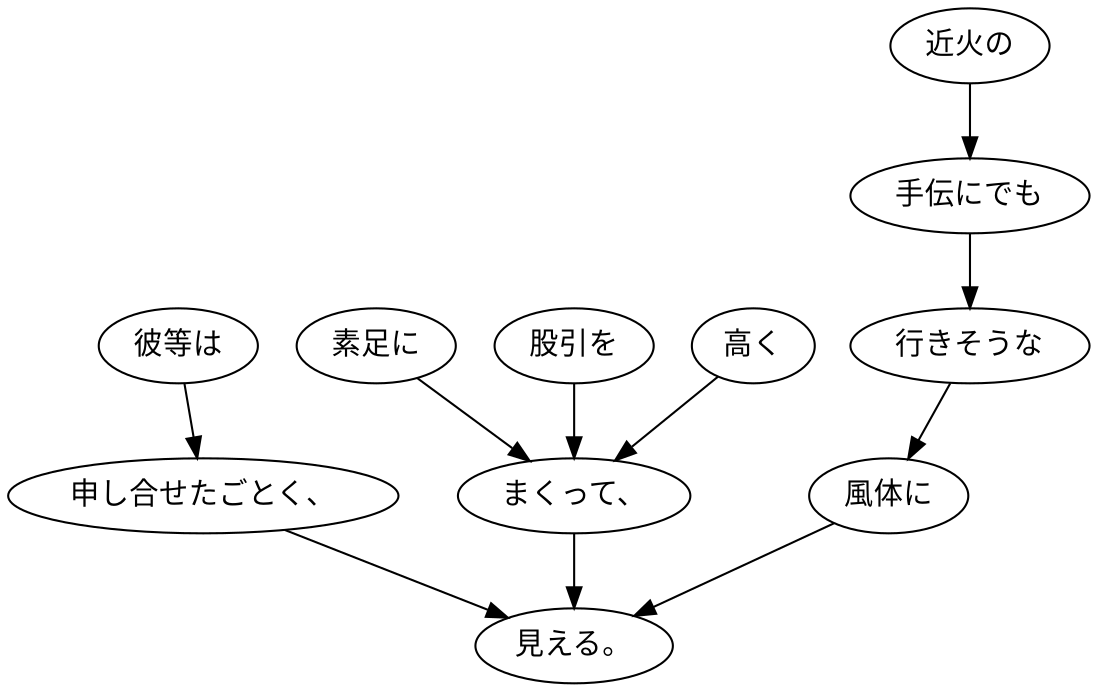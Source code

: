 digraph graph5132 {
	node0 [label="彼等は"];
	node1 [label="申し合せたごとく、"];
	node2 [label="素足に"];
	node3 [label="股引を"];
	node4 [label="高く"];
	node5 [label="まくって、"];
	node6 [label="近火の"];
	node7 [label="手伝にでも"];
	node8 [label="行きそうな"];
	node9 [label="風体に"];
	node10 [label="見える。"];
	node0 -> node1;
	node1 -> node10;
	node2 -> node5;
	node3 -> node5;
	node4 -> node5;
	node5 -> node10;
	node6 -> node7;
	node7 -> node8;
	node8 -> node9;
	node9 -> node10;
}
